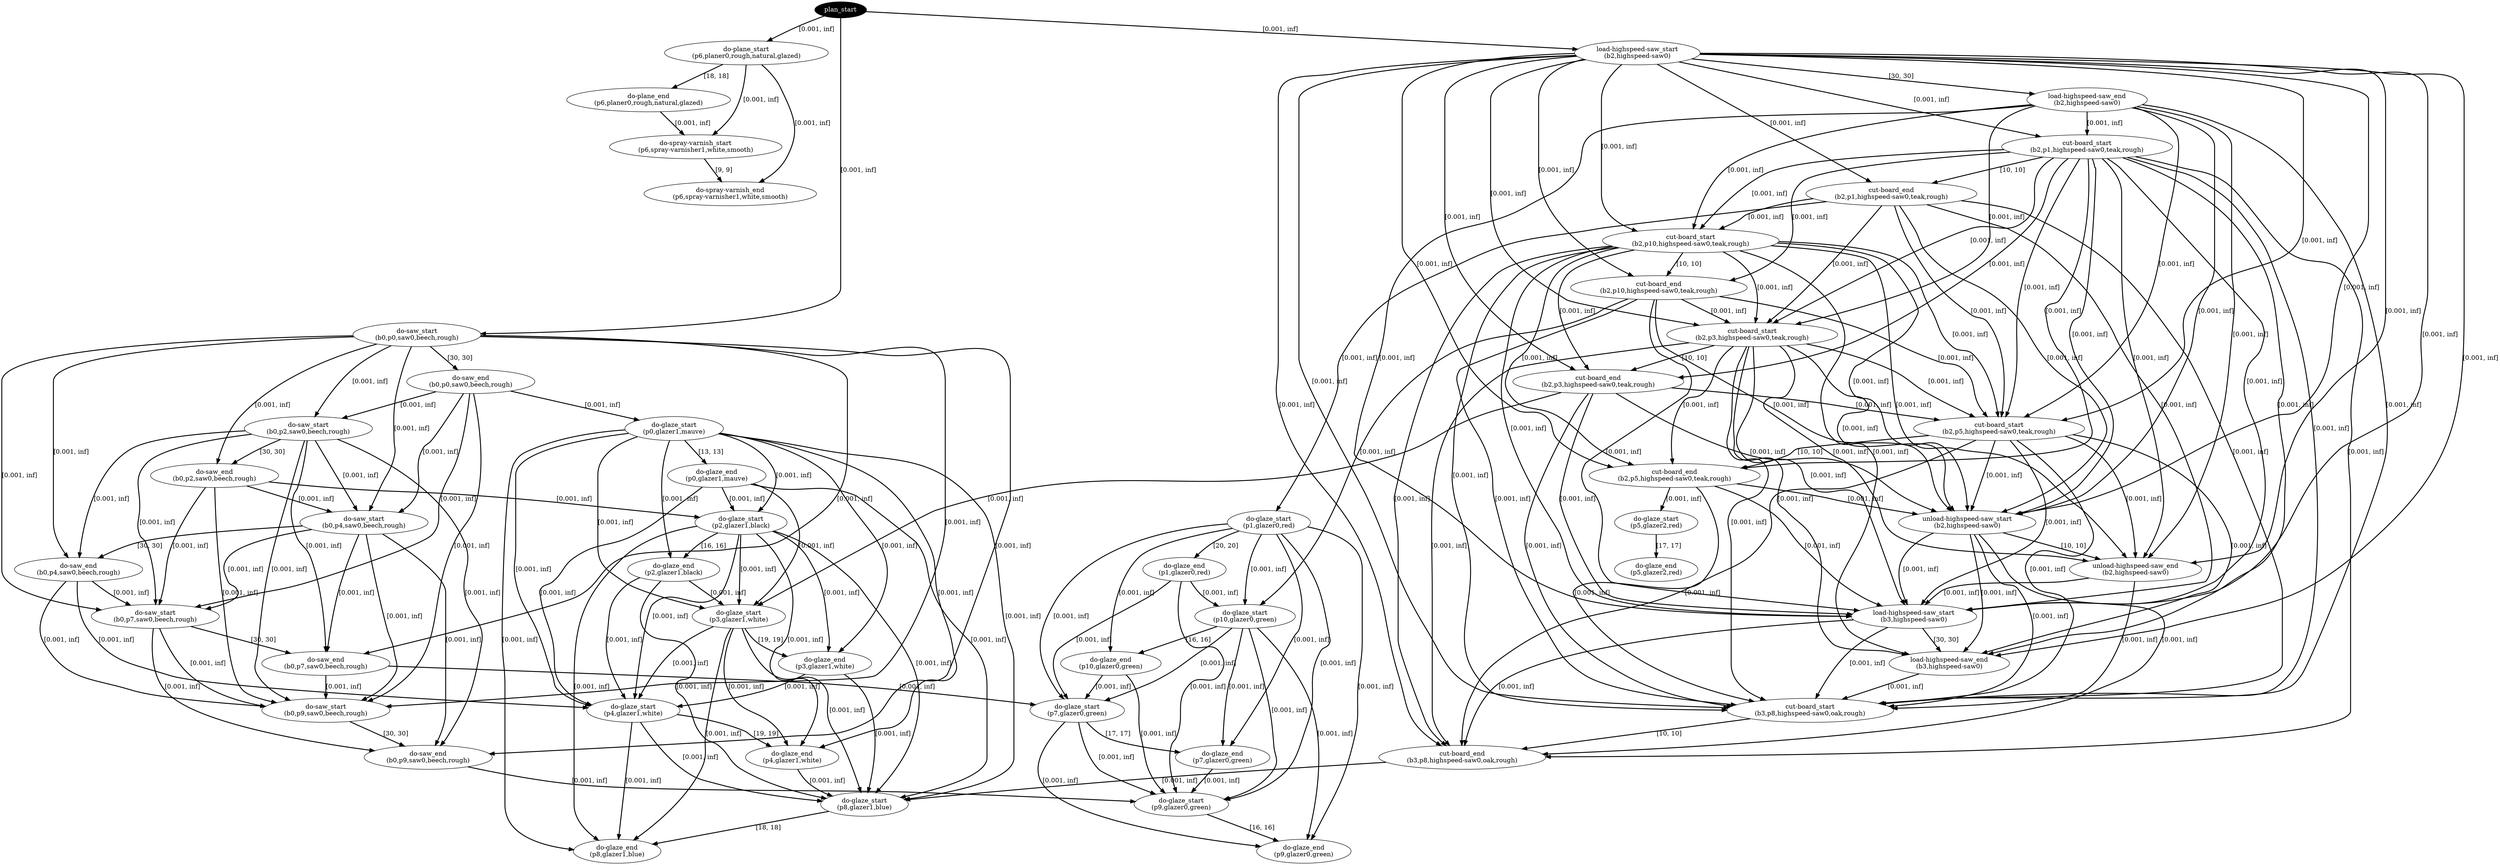 digraph plan {
0[ label="plan_start",style=filled,fillcolor=black,fontcolor=white];
1[ label="do-plane_start
(p6,planer0,rough,natural,glazed)"];
2[ label="do-plane_end
(p6,planer0,rough,natural,glazed)"];
3[ label="do-saw_start
(b0,p0,saw0,beech,rough)"];
4[ label="do-saw_end
(b0,p0,saw0,beech,rough)"];
5[ label="load-highspeed-saw_start
(b2,highspeed-saw0)"];
6[ label="load-highspeed-saw_end
(b2,highspeed-saw0)"];
7[ label="do-spray-varnish_start
(p6,spray-varnisher1,white,smooth)"];
8[ label="do-spray-varnish_end
(p6,spray-varnisher1,white,smooth)"];
9[ label="cut-board_start
(b2,p1,highspeed-saw0,teak,rough)"];
10[ label="cut-board_end
(b2,p1,highspeed-saw0,teak,rough)"];
11[ label="do-glaze_start
(p0,glazer1,mauve)"];
12[ label="do-glaze_end
(p0,glazer1,mauve)"];
13[ label="do-saw_start
(b0,p2,saw0,beech,rough)"];
14[ label="do-saw_end
(b0,p2,saw0,beech,rough)"];
15[ label="do-glaze_start
(p1,glazer0,red)"];
16[ label="do-glaze_end
(p1,glazer0,red)"];
17[ label="cut-board_start
(b2,p10,highspeed-saw0,teak,rough)"];
18[ label="cut-board_end
(b2,p10,highspeed-saw0,teak,rough)"];
19[ label="cut-board_start
(b2,p3,highspeed-saw0,teak,rough)"];
20[ label="cut-board_end
(b2,p3,highspeed-saw0,teak,rough)"];
21[ label="do-glaze_start
(p2,glazer1,black)"];
22[ label="do-glaze_end
(p2,glazer1,black)"];
23[ label="do-saw_start
(b0,p4,saw0,beech,rough)"];
24[ label="do-saw_end
(b0,p4,saw0,beech,rough)"];
25[ label="do-glaze_start
(p10,glazer0,green)"];
26[ label="do-glaze_end
(p10,glazer0,green)"];
27[ label="cut-board_start
(b2,p5,highspeed-saw0,teak,rough)"];
28[ label="cut-board_end
(b2,p5,highspeed-saw0,teak,rough)"];
29[ label="do-glaze_start
(p5,glazer2,red)"];
30[ label="do-glaze_end
(p5,glazer2,red)"];
31[ label="unload-highspeed-saw_start
(b2,highspeed-saw0)"];
32[ label="unload-highspeed-saw_end
(b2,highspeed-saw0)"];
33[ label="do-glaze_start
(p3,glazer1,white)"];
34[ label="do-glaze_end
(p3,glazer1,white)"];
35[ label="load-highspeed-saw_start
(b3,highspeed-saw0)"];
36[ label="load-highspeed-saw_end
(b3,highspeed-saw0)"];
37[ label="do-saw_start
(b0,p7,saw0,beech,rough)"];
38[ label="do-saw_end
(b0,p7,saw0,beech,rough)"];
39[ label="do-glaze_start
(p4,glazer1,white)"];
40[ label="do-glaze_end
(p4,glazer1,white)"];
41[ label="cut-board_start
(b3,p8,highspeed-saw0,oak,rough)"];
42[ label="cut-board_end
(b3,p8,highspeed-saw0,oak,rough)"];
43[ label="do-glaze_start
(p7,glazer0,green)"];
44[ label="do-glaze_end
(p7,glazer0,green)"];
45[ label="do-saw_start
(b0,p9,saw0,beech,rough)"];
46[ label="do-saw_end
(b0,p9,saw0,beech,rough)"];
47[ label="do-glaze_start
(p8,glazer1,blue)"];
48[ label="do-glaze_end
(p8,glazer1,blue)"];
49[ label="do-glaze_start
(p9,glazer0,green)"];
50[ label="do-glaze_end
(p9,glazer0,green)"];
"0" -> "1" [ label="[0.001, inf]" , penwidth=2, color="black"]
"0" -> "3" [ label="[0.001, inf]" , penwidth=2, color="black"]
"0" -> "5" [ label="[0.001, inf]" , penwidth=2, color="black"]
"1" -> "2" [ label="[18, 18]" , penwidth=2, color="black"]
"2" -> "7" [ label="[0.001, inf]" , penwidth=2, color="black"]
"1" -> "7" [ label="[0.001, inf]" , penwidth=2, color="black"]
"7" -> "8" [ label="[9, 9]" , penwidth=2, color="black"]
"1" -> "8" [ label="[0.001, inf]" , penwidth=2, color="black"]
"3" -> "4" [ label="[30, 30]" , penwidth=2, color="black"]
"5" -> "6" [ label="[30, 30]" , penwidth=2, color="black"]
"6" -> "9" [ label="[0.001, inf]" , penwidth=2, color="black"]
"5" -> "9" [ label="[0.001, inf]" , penwidth=2, color="black"]
"4" -> "11" [ label="[0.001, inf]" , penwidth=2, color="black"]
"4" -> "13" [ label="[0.001, inf]" , penwidth=2, color="black"]
"3" -> "13" [ label="[0.001, inf]" , penwidth=2, color="black"]
"9" -> "10" [ label="[10, 10]" , penwidth=2, color="black"]
"5" -> "10" [ label="[0.001, inf]" , penwidth=2, color="black"]
"10" -> "15" [ label="[0.001, inf]" , penwidth=2, color="black"]
"10" -> "17" [ label="[0.001, inf]" , penwidth=2, color="black"]
"6" -> "17" [ label="[0.001, inf]" , penwidth=2, color="black"]
"9" -> "17" [ label="[0.001, inf]" , penwidth=2, color="black"]
"5" -> "17" [ label="[0.001, inf]" , penwidth=2, color="black"]
"11" -> "12" [ label="[13, 13]" , penwidth=2, color="black"]
"17" -> "18" [ label="[10, 10]" , penwidth=2, color="black"]
"9" -> "18" [ label="[0.001, inf]" , penwidth=2, color="black"]
"5" -> "18" [ label="[0.001, inf]" , penwidth=2, color="black"]
"18" -> "19" [ label="[0.001, inf]" , penwidth=2, color="black"]
"6" -> "19" [ label="[0.001, inf]" , penwidth=2, color="black"]
"17" -> "19" [ label="[0.001, inf]" , penwidth=2, color="black"]
"10" -> "19" [ label="[0.001, inf]" , penwidth=2, color="black"]
"9" -> "19" [ label="[0.001, inf]" , penwidth=2, color="black"]
"5" -> "19" [ label="[0.001, inf]" , penwidth=2, color="black"]
"13" -> "14" [ label="[30, 30]" , penwidth=2, color="black"]
"3" -> "14" [ label="[0.001, inf]" , penwidth=2, color="black"]
"15" -> "16" [ label="[20, 20]" , penwidth=2, color="black"]
"12" -> "21" [ label="[0.001, inf]" , penwidth=2, color="black"]
"14" -> "21" [ label="[0.001, inf]" , penwidth=2, color="black"]
"11" -> "21" [ label="[0.001, inf]" , penwidth=2, color="black"]
"14" -> "23" [ label="[0.001, inf]" , penwidth=2, color="black"]
"13" -> "23" [ label="[0.001, inf]" , penwidth=2, color="black"]
"4" -> "23" [ label="[0.001, inf]" , penwidth=2, color="black"]
"3" -> "23" [ label="[0.001, inf]" , penwidth=2, color="black"]
"19" -> "20" [ label="[10, 10]" , penwidth=2, color="black"]
"17" -> "20" [ label="[0.001, inf]" , penwidth=2, color="black"]
"9" -> "20" [ label="[0.001, inf]" , penwidth=2, color="black"]
"5" -> "20" [ label="[0.001, inf]" , penwidth=2, color="black"]
"16" -> "25" [ label="[0.001, inf]" , penwidth=2, color="black"]
"18" -> "25" [ label="[0.001, inf]" , penwidth=2, color="black"]
"15" -> "25" [ label="[0.001, inf]" , penwidth=2, color="black"]
"20" -> "27" [ label="[0.001, inf]" , penwidth=2, color="black"]
"6" -> "27" [ label="[0.001, inf]" , penwidth=2, color="black"]
"19" -> "27" [ label="[0.001, inf]" , penwidth=2, color="black"]
"18" -> "27" [ label="[0.001, inf]" , penwidth=2, color="black"]
"17" -> "27" [ label="[0.001, inf]" , penwidth=2, color="black"]
"10" -> "27" [ label="[0.001, inf]" , penwidth=2, color="black"]
"9" -> "27" [ label="[0.001, inf]" , penwidth=2, color="black"]
"5" -> "27" [ label="[0.001, inf]" , penwidth=2, color="black"]
"27" -> "28" [ label="[10, 10]" , penwidth=2, color="black"]
"19" -> "28" [ label="[0.001, inf]" , penwidth=2, color="black"]
"17" -> "28" [ label="[0.001, inf]" , penwidth=2, color="black"]
"9" -> "28" [ label="[0.001, inf]" , penwidth=2, color="black"]
"5" -> "28" [ label="[0.001, inf]" , penwidth=2, color="black"]
"28" -> "29" [ label="[0.001, inf]" , penwidth=2, color="black"]
"28" -> "31" [ label="[0.001, inf]" , penwidth=2, color="black"]
"6" -> "31" [ label="[0.001, inf]" , penwidth=2, color="black"]
"27" -> "31" [ label="[0.001, inf]" , penwidth=2, color="black"]
"20" -> "31" [ label="[0.001, inf]" , penwidth=2, color="black"]
"19" -> "31" [ label="[0.001, inf]" , penwidth=2, color="black"]
"18" -> "31" [ label="[0.001, inf]" , penwidth=2, color="black"]
"17" -> "31" [ label="[0.001, inf]" , penwidth=2, color="black"]
"10" -> "31" [ label="[0.001, inf]" , penwidth=2, color="black"]
"9" -> "31" [ label="[0.001, inf]" , penwidth=2, color="black"]
"5" -> "31" [ label="[0.001, inf]" , penwidth=2, color="black"]
"21" -> "22" [ label="[16, 16]" , penwidth=2, color="black"]
"11" -> "22" [ label="[0.001, inf]" , penwidth=2, color="black"]
"25" -> "26" [ label="[16, 16]" , penwidth=2, color="black"]
"15" -> "26" [ label="[0.001, inf]" , penwidth=2, color="black"]
"22" -> "33" [ label="[0.001, inf]" , penwidth=2, color="black"]
"20" -> "33" [ label="[0.001, inf]" , penwidth=2, color="black"]
"21" -> "33" [ label="[0.001, inf]" , penwidth=2, color="black"]
"12" -> "33" [ label="[0.001, inf]" , penwidth=2, color="black"]
"11" -> "33" [ label="[0.001, inf]" , penwidth=2, color="black"]
"31" -> "32" [ label="[10, 10]" , penwidth=2, color="black"]
"27" -> "32" [ label="[0.001, inf]" , penwidth=2, color="black"]
"19" -> "32" [ label="[0.001, inf]" , penwidth=2, color="black"]
"17" -> "32" [ label="[0.001, inf]" , penwidth=2, color="black"]
"9" -> "32" [ label="[0.001, inf]" , penwidth=2, color="black"]
"6" -> "32" [ label="[0.001, inf]" , penwidth=2, color="black"]
"5" -> "32" [ label="[0.001, inf]" , penwidth=2, color="black"]
"32" -> "35" [ label="[0.001, inf]" , penwidth=2, color="black"]
"31" -> "35" [ label="[0.001, inf]" , penwidth=2, color="black"]
"28" -> "35" [ label="[0.001, inf]" , penwidth=2, color="black"]
"27" -> "35" [ label="[0.001, inf]" , penwidth=2, color="black"]
"20" -> "35" [ label="[0.001, inf]" , penwidth=2, color="black"]
"19" -> "35" [ label="[0.001, inf]" , penwidth=2, color="black"]
"18" -> "35" [ label="[0.001, inf]" , penwidth=2, color="black"]
"17" -> "35" [ label="[0.001, inf]" , penwidth=2, color="black"]
"10" -> "35" [ label="[0.001, inf]" , penwidth=2, color="black"]
"9" -> "35" [ label="[0.001, inf]" , penwidth=2, color="black"]
"6" -> "35" [ label="[0.001, inf]" , penwidth=2, color="black"]
"5" -> "35" [ label="[0.001, inf]" , penwidth=2, color="black"]
"29" -> "30" [ label="[17, 17]" , penwidth=2, color="black"]
"23" -> "24" [ label="[30, 30]" , penwidth=2, color="black"]
"13" -> "24" [ label="[0.001, inf]" , penwidth=2, color="black"]
"3" -> "24" [ label="[0.001, inf]" , penwidth=2, color="black"]
"24" -> "37" [ label="[0.001, inf]" , penwidth=2, color="black"]
"23" -> "37" [ label="[0.001, inf]" , penwidth=2, color="black"]
"14" -> "37" [ label="[0.001, inf]" , penwidth=2, color="black"]
"13" -> "37" [ label="[0.001, inf]" , penwidth=2, color="black"]
"4" -> "37" [ label="[0.001, inf]" , penwidth=2, color="black"]
"3" -> "37" [ label="[0.001, inf]" , penwidth=2, color="black"]
"33" -> "34" [ label="[19, 19]" , penwidth=2, color="black"]
"21" -> "34" [ label="[0.001, inf]" , penwidth=2, color="black"]
"11" -> "34" [ label="[0.001, inf]" , penwidth=2, color="black"]
"34" -> "39" [ label="[0.001, inf]" , penwidth=2, color="black"]
"24" -> "39" [ label="[0.001, inf]" , penwidth=2, color="black"]
"33" -> "39" [ label="[0.001, inf]" , penwidth=2, color="black"]
"22" -> "39" [ label="[0.001, inf]" , penwidth=2, color="black"]
"21" -> "39" [ label="[0.001, inf]" , penwidth=2, color="black"]
"12" -> "39" [ label="[0.001, inf]" , penwidth=2, color="black"]
"11" -> "39" [ label="[0.001, inf]" , penwidth=2, color="black"]
"35" -> "36" [ label="[30, 30]" , penwidth=2, color="black"]
"31" -> "36" [ label="[0.001, inf]" , penwidth=2, color="black"]
"27" -> "36" [ label="[0.001, inf]" , penwidth=2, color="black"]
"19" -> "36" [ label="[0.001, inf]" , penwidth=2, color="black"]
"17" -> "36" [ label="[0.001, inf]" , penwidth=2, color="black"]
"9" -> "36" [ label="[0.001, inf]" , penwidth=2, color="black"]
"5" -> "36" [ label="[0.001, inf]" , penwidth=2, color="black"]
"36" -> "41" [ label="[0.001, inf]" , penwidth=2, color="black"]
"35" -> "41" [ label="[0.001, inf]" , penwidth=2, color="black"]
"32" -> "41" [ label="[0.001, inf]" , penwidth=2, color="black"]
"31" -> "41" [ label="[0.001, inf]" , penwidth=2, color="black"]
"28" -> "41" [ label="[0.001, inf]" , penwidth=2, color="black"]
"27" -> "41" [ label="[0.001, inf]" , penwidth=2, color="black"]
"20" -> "41" [ label="[0.001, inf]" , penwidth=2, color="black"]
"19" -> "41" [ label="[0.001, inf]" , penwidth=2, color="black"]
"18" -> "41" [ label="[0.001, inf]" , penwidth=2, color="black"]
"17" -> "41" [ label="[0.001, inf]" , penwidth=2, color="black"]
"10" -> "41" [ label="[0.001, inf]" , penwidth=2, color="black"]
"9" -> "41" [ label="[0.001, inf]" , penwidth=2, color="black"]
"6" -> "41" [ label="[0.001, inf]" , penwidth=2, color="black"]
"5" -> "41" [ label="[0.001, inf]" , penwidth=2, color="black"]
"39" -> "40" [ label="[19, 19]" , penwidth=2, color="black"]
"33" -> "40" [ label="[0.001, inf]" , penwidth=2, color="black"]
"21" -> "40" [ label="[0.001, inf]" , penwidth=2, color="black"]
"11" -> "40" [ label="[0.001, inf]" , penwidth=2, color="black"]
"37" -> "38" [ label="[30, 30]" , penwidth=2, color="black"]
"23" -> "38" [ label="[0.001, inf]" , penwidth=2, color="black"]
"13" -> "38" [ label="[0.001, inf]" , penwidth=2, color="black"]
"3" -> "38" [ label="[0.001, inf]" , penwidth=2, color="black"]
"26" -> "43" [ label="[0.001, inf]" , penwidth=2, color="black"]
"38" -> "43" [ label="[0.001, inf]" , penwidth=2, color="black"]
"25" -> "43" [ label="[0.001, inf]" , penwidth=2, color="black"]
"16" -> "43" [ label="[0.001, inf]" , penwidth=2, color="black"]
"15" -> "43" [ label="[0.001, inf]" , penwidth=2, color="black"]
"38" -> "45" [ label="[0.001, inf]" , penwidth=2, color="black"]
"37" -> "45" [ label="[0.001, inf]" , penwidth=2, color="black"]
"24" -> "45" [ label="[0.001, inf]" , penwidth=2, color="black"]
"23" -> "45" [ label="[0.001, inf]" , penwidth=2, color="black"]
"14" -> "45" [ label="[0.001, inf]" , penwidth=2, color="black"]
"13" -> "45" [ label="[0.001, inf]" , penwidth=2, color="black"]
"4" -> "45" [ label="[0.001, inf]" , penwidth=2, color="black"]
"3" -> "45" [ label="[0.001, inf]" , penwidth=2, color="black"]
"41" -> "42" [ label="[10, 10]" , penwidth=2, color="black"]
"35" -> "42" [ label="[0.001, inf]" , penwidth=2, color="black"]
"31" -> "42" [ label="[0.001, inf]" , penwidth=2, color="black"]
"27" -> "42" [ label="[0.001, inf]" , penwidth=2, color="black"]
"19" -> "42" [ label="[0.001, inf]" , penwidth=2, color="black"]
"17" -> "42" [ label="[0.001, inf]" , penwidth=2, color="black"]
"9" -> "42" [ label="[0.001, inf]" , penwidth=2, color="black"]
"5" -> "42" [ label="[0.001, inf]" , penwidth=2, color="black"]
"40" -> "47" [ label="[0.001, inf]" , penwidth=2, color="black"]
"42" -> "47" [ label="[0.001, inf]" , penwidth=2, color="black"]
"39" -> "47" [ label="[0.001, inf]" , penwidth=2, color="black"]
"34" -> "47" [ label="[0.001, inf]" , penwidth=2, color="black"]
"33" -> "47" [ label="[0.001, inf]" , penwidth=2, color="black"]
"22" -> "47" [ label="[0.001, inf]" , penwidth=2, color="black"]
"21" -> "47" [ label="[0.001, inf]" , penwidth=2, color="black"]
"12" -> "47" [ label="[0.001, inf]" , penwidth=2, color="black"]
"11" -> "47" [ label="[0.001, inf]" , penwidth=2, color="black"]
"43" -> "44" [ label="[17, 17]" , penwidth=2, color="black"]
"25" -> "44" [ label="[0.001, inf]" , penwidth=2, color="black"]
"15" -> "44" [ label="[0.001, inf]" , penwidth=2, color="black"]
"47" -> "48" [ label="[18, 18]" , penwidth=2, color="black"]
"39" -> "48" [ label="[0.001, inf]" , penwidth=2, color="black"]
"33" -> "48" [ label="[0.001, inf]" , penwidth=2, color="black"]
"21" -> "48" [ label="[0.001, inf]" , penwidth=2, color="black"]
"11" -> "48" [ label="[0.001, inf]" , penwidth=2, color="black"]
"45" -> "46" [ label="[30, 30]" , penwidth=2, color="black"]
"37" -> "46" [ label="[0.001, inf]" , penwidth=2, color="black"]
"23" -> "46" [ label="[0.001, inf]" , penwidth=2, color="black"]
"13" -> "46" [ label="[0.001, inf]" , penwidth=2, color="black"]
"3" -> "46" [ label="[0.001, inf]" , penwidth=2, color="black"]
"44" -> "49" [ label="[0.001, inf]" , penwidth=2, color="black"]
"46" -> "49" [ label="[0.001, inf]" , penwidth=2, color="black"]
"43" -> "49" [ label="[0.001, inf]" , penwidth=2, color="black"]
"26" -> "49" [ label="[0.001, inf]" , penwidth=2, color="black"]
"25" -> "49" [ label="[0.001, inf]" , penwidth=2, color="black"]
"16" -> "49" [ label="[0.001, inf]" , penwidth=2, color="black"]
"15" -> "49" [ label="[0.001, inf]" , penwidth=2, color="black"]
"49" -> "50" [ label="[16, 16]" , penwidth=2, color="black"]
"43" -> "50" [ label="[0.001, inf]" , penwidth=2, color="black"]
"25" -> "50" [ label="[0.001, inf]" , penwidth=2, color="black"]
"15" -> "50" [ label="[0.001, inf]" , penwidth=2, color="black"]
}
